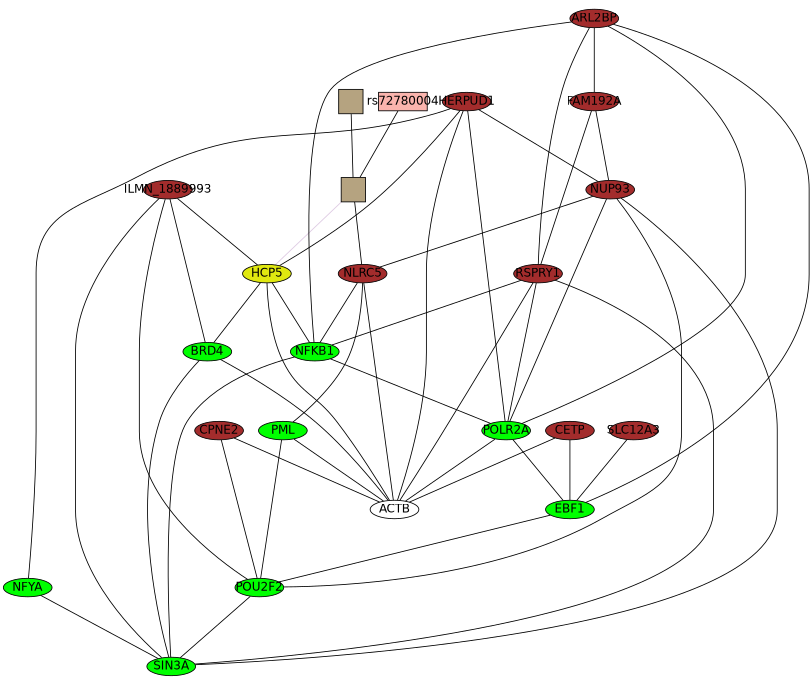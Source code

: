 graph foo {
	graph [overlap=false, root=cg25843003, outputorder=edgesfirst, bgcolor=transparent, fontcolor=black, ratio=fill, splines=TRUE, rank=same, size="5.41666666666667,5.60416666666667", rankdir=TB];
	node [label="\N", fixedsize=TRUE, fontsize=14, style=filled, fontname=helvetica, shape=circle, fillcolor=transparent, color=black, fontcolor=black, height="0.5", width="0.75"];
	edge [headport=center, color=black, dir=none, weight="1.0", fontcolor=black, arrowhead=none, arrowtail=none, fontsize=14, labelfontsize=11, arrowsize=1, style=solid, minlen=1];
	graph [bb="0 0 960 808"];
	rs72780004 [label=rs72780004, shape=box, fillcolor="#fab4ad", height="0.3", width="0.8"];
	cg25843003 [label="", shape=box, fillcolor="#b5a380", height="0.4", width="0.4"];
	cg18808777 [label="", shape=box, fillcolor="#b5a380", height="0.4", width="0.4"];
	ILMN_1889993 [label=ILMN_1889993, shape=ellipse, fillcolor="#a32c2c", height="0.3", width="0.8"];
	CETP [label=CETP, shape=ellipse, fillcolor="#a32c2c", height="0.3", width="0.8"];
	CPNE2 [label=CPNE2, shape=ellipse, fillcolor="#a32c2c", height="0.3", width="0.8"];
	ARL2BP [label=ARL2BP, shape=ellipse, fillcolor="#a32c2c", height="0.3", width="0.8"];
	SLC12A3 [label=SLC12A3, shape=ellipse, fillcolor="#a32c2c", height="0.3", width="0.8"];
	HERPUD1 [label=HERPUD1, shape=ellipse, fillcolor="#a32c2c", height="0.3", width="0.8"];
	FAM192A [label=FAM192A, shape=ellipse, fillcolor="#a32c2c", height="0.3", width="0.8"];
	NUP93 [label=NUP93, shape=ellipse, fillcolor="#a32c2c", height="0.3", width="0.8"];
	RSPRY1 [label=RSPRY1, shape=ellipse, fillcolor="#a32c2c", height="0.3", width="0.8"];
	NLRC5 [label=NLRC5, shape=ellipse, fillcolor="#a32c2c", height="0.3", width="0.8"];
	HCP5 [label=HCP5, shape=ellipse, fillcolor="#e0e810", height="0.3", width="0.8"];
	BRD4 [label=BRD4, shape=ellipse, fillcolor=green, height="0.3", width="0.8"];
	NFKB1 [label=NFKB1, shape=ellipse, fillcolor=green, height="0.3", width="0.8"];
	NFYA [label=NFYA, shape=ellipse, fillcolor=green, height="0.3", width="0.8"];
	POLR2A [label=POLR2A, shape=ellipse, fillcolor=green, height="0.3", width="0.8"];
	EBF1 [label=EBF1, shape=ellipse, fillcolor=green, height="0.3", width="0.8"];
	PML [label=PML, shape=ellipse, fillcolor=green, height="0.3", width="0.8"];
	POU2F2 [label=POU2F2, shape=ellipse, fillcolor=green, height="0.3", width="0.8"];
	SIN3A [label=SIN3A, shape=ellipse, fillcolor=green, height="0.3", width="0.8"];
	ACTB [label=ACTB, shape=ellipse, fillcolor="#ffffff", height="0.3", width="0.8"];
	rs72780004 -- cg18808777:center [weight=1];
	cg25843003 -- cg18808777:center [weight=1];
	cg18808777 -- NLRC5:center [weight=1];
	cg18808777 -- HCP5:center [color="#decae3", weight=1];
	ILMN_1889993 -- HCP5:center [weight=1];
	ILMN_1889993 -- BRD4:center [weight=1];
	ILMN_1889993 -- POU2F2:center [weight=1];
	ILMN_1889993 -- SIN3A:center [weight=1];
	CETP -- EBF1:center [weight=1];
	CETP -- ACTB:center [weight=1];
	CPNE2 -- POU2F2:center [weight=1];
	CPNE2 -- ACTB:center [weight=1];
	ARL2BP -- FAM192A:center [weight=1];
	ARL2BP -- RSPRY1:center [weight=1];
	ARL2BP -- NFKB1:center [weight=1];
	ARL2BP -- POLR2A:center [weight=1];
	ARL2BP -- EBF1:center [weight=1];
	SLC12A3 -- EBF1:center [weight=1];
	HERPUD1 -- NUP93:center [weight=1];
	HERPUD1 -- HCP5:center [weight=1];
	HERPUD1 -- NFYA:center [weight=1];
	HERPUD1 -- POLR2A:center [weight=1];
	HERPUD1 -- ACTB:center [weight=1];
	FAM192A -- NUP93:center [weight=1];
	FAM192A -- RSPRY1:center [weight=1];
	NUP93 -- NLRC5:center [weight=1];
	NUP93 -- POLR2A:center [weight=1];
	NUP93 -- POU2F2:center [weight=1];
	NUP93 -- SIN3A:center [weight=1];
	RSPRY1 -- NFKB1:center [weight=1];
	RSPRY1 -- POLR2A:center [weight=1];
	RSPRY1 -- SIN3A:center [weight=1];
	RSPRY1 -- ACTB:center [weight=1];
	NLRC5 -- NFKB1:center [weight=1];
	NLRC5 -- PML:center [weight=1];
	NLRC5 -- ACTB:center [weight=1];
	HCP5 -- BRD4:center [weight=1];
	HCP5 -- NFKB1:center [weight=1];
	HCP5 -- ACTB:center [weight=1];
	BRD4 -- SIN3A:center [weight=1];
	BRD4 -- ACTB:center [weight=1];
	NFKB1 -- POLR2A:center [weight=1];
	NFKB1 -- SIN3A:center [weight=1];
	NFYA -- SIN3A:center [weight=1];
	POLR2A -- EBF1:center [weight=1];
	POLR2A -- ACTB:center [weight=1];
	EBF1 -- POU2F2:center [weight=1];
	PML -- POU2F2:center [weight=1];
	PML -- ACTB:center [weight=1];
	POU2F2 -- SIN3A:center [weight=1];
}
